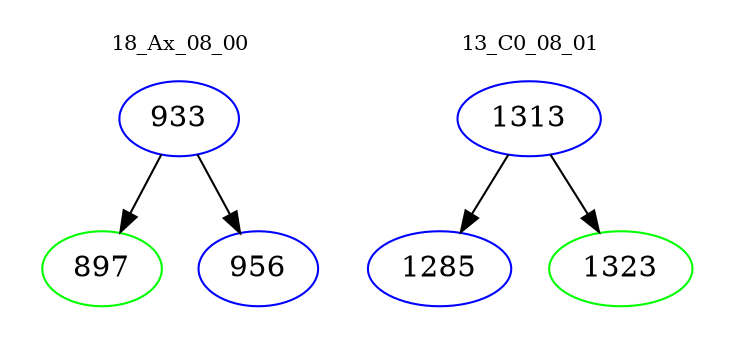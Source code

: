 digraph{
subgraph cluster_0 {
color = white
label = "18_Ax_08_00";
fontsize=10;
T0_933 [label="933", color="blue"]
T0_933 -> T0_897 [color="black"]
T0_897 [label="897", color="green"]
T0_933 -> T0_956 [color="black"]
T0_956 [label="956", color="blue"]
}
subgraph cluster_1 {
color = white
label = "13_C0_08_01";
fontsize=10;
T1_1313 [label="1313", color="blue"]
T1_1313 -> T1_1285 [color="black"]
T1_1285 [label="1285", color="blue"]
T1_1313 -> T1_1323 [color="black"]
T1_1323 [label="1323", color="green"]
}
}
